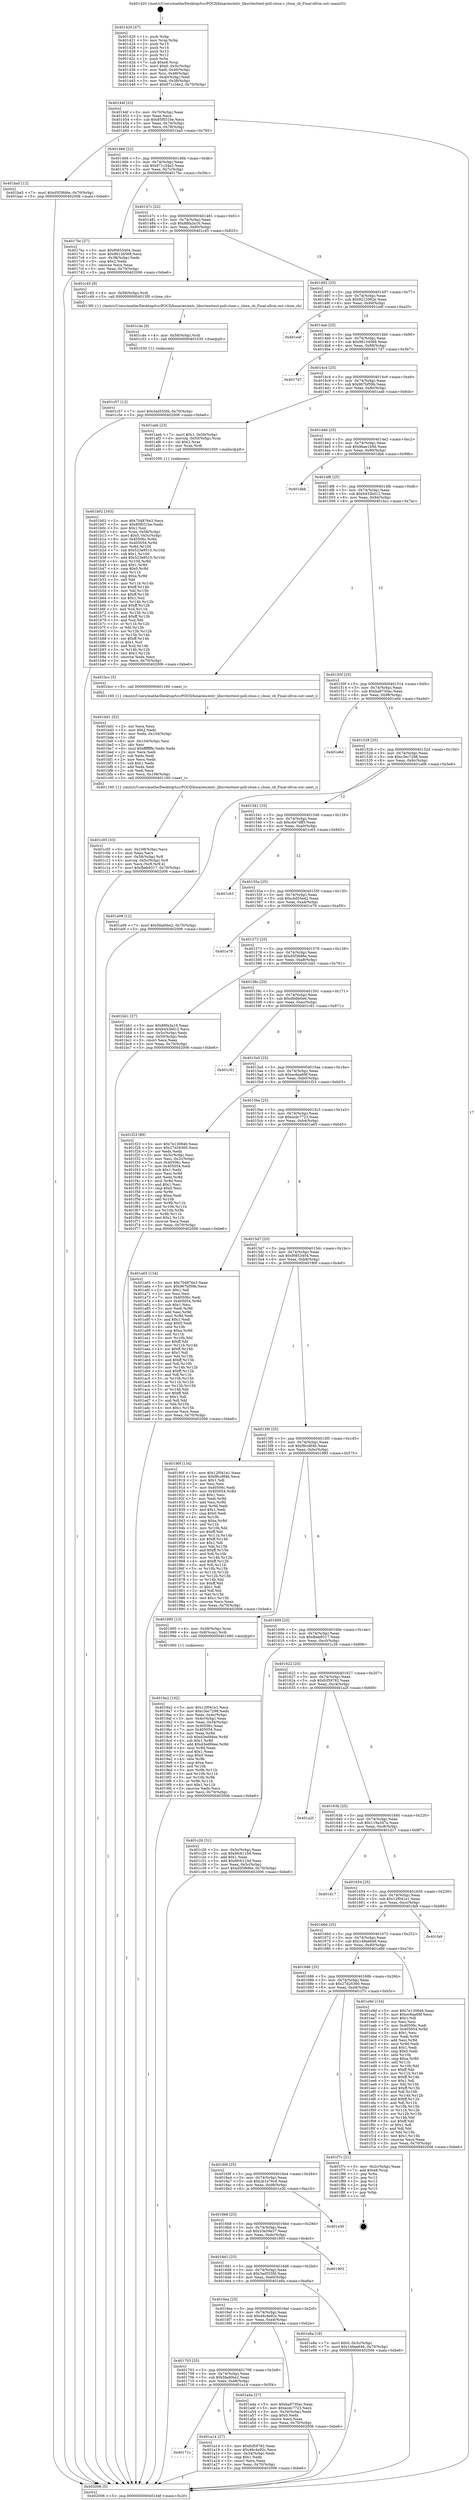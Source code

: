 digraph "0x401420" {
  label = "0x401420 (/mnt/c/Users/mathe/Desktop/tcc/POCII/binaries/extr_libuvtesttest-poll-close.c_close_cb_Final-ollvm.out::main(0))"
  labelloc = "t"
  node[shape=record]

  Entry [label="",width=0.3,height=0.3,shape=circle,fillcolor=black,style=filled]
  "0x40144f" [label="{
     0x40144f [23]\l
     | [instrs]\l
     &nbsp;&nbsp;0x40144f \<+3\>: mov -0x70(%rbp),%eax\l
     &nbsp;&nbsp;0x401452 \<+2\>: mov %eax,%ecx\l
     &nbsp;&nbsp;0x401454 \<+6\>: sub $0x85f031be,%ecx\l
     &nbsp;&nbsp;0x40145a \<+3\>: mov %eax,-0x74(%rbp)\l
     &nbsp;&nbsp;0x40145d \<+3\>: mov %ecx,-0x78(%rbp)\l
     &nbsp;&nbsp;0x401460 \<+6\>: je 0000000000401ba5 \<main+0x785\>\l
  }"]
  "0x401ba5" [label="{
     0x401ba5 [12]\l
     | [instrs]\l
     &nbsp;&nbsp;0x401ba5 \<+7\>: movl $0xd5f38d6e,-0x70(%rbp)\l
     &nbsp;&nbsp;0x401bac \<+5\>: jmp 0000000000402006 \<main+0xbe6\>\l
  }"]
  "0x401466" [label="{
     0x401466 [22]\l
     | [instrs]\l
     &nbsp;&nbsp;0x401466 \<+5\>: jmp 000000000040146b \<main+0x4b\>\l
     &nbsp;&nbsp;0x40146b \<+3\>: mov -0x74(%rbp),%eax\l
     &nbsp;&nbsp;0x40146e \<+5\>: sub $0x871c34e2,%eax\l
     &nbsp;&nbsp;0x401473 \<+3\>: mov %eax,-0x7c(%rbp)\l
     &nbsp;&nbsp;0x401476 \<+6\>: je 00000000004017bc \<main+0x39c\>\l
  }"]
  Exit [label="",width=0.3,height=0.3,shape=circle,fillcolor=black,style=filled,peripheries=2]
  "0x4017bc" [label="{
     0x4017bc [27]\l
     | [instrs]\l
     &nbsp;&nbsp;0x4017bc \<+5\>: mov $0xf0853404,%eax\l
     &nbsp;&nbsp;0x4017c1 \<+5\>: mov $0x96134568,%ecx\l
     &nbsp;&nbsp;0x4017c6 \<+3\>: mov -0x38(%rbp),%edx\l
     &nbsp;&nbsp;0x4017c9 \<+3\>: cmp $0x2,%edx\l
     &nbsp;&nbsp;0x4017cc \<+3\>: cmovne %ecx,%eax\l
     &nbsp;&nbsp;0x4017cf \<+3\>: mov %eax,-0x70(%rbp)\l
     &nbsp;&nbsp;0x4017d2 \<+5\>: jmp 0000000000402006 \<main+0xbe6\>\l
  }"]
  "0x40147c" [label="{
     0x40147c [22]\l
     | [instrs]\l
     &nbsp;&nbsp;0x40147c \<+5\>: jmp 0000000000401481 \<main+0x61\>\l
     &nbsp;&nbsp;0x401481 \<+3\>: mov -0x74(%rbp),%eax\l
     &nbsp;&nbsp;0x401484 \<+5\>: sub $0x88fa3a16,%eax\l
     &nbsp;&nbsp;0x401489 \<+3\>: mov %eax,-0x80(%rbp)\l
     &nbsp;&nbsp;0x40148c \<+6\>: je 0000000000401c45 \<main+0x825\>\l
  }"]
  "0x402006" [label="{
     0x402006 [5]\l
     | [instrs]\l
     &nbsp;&nbsp;0x402006 \<+5\>: jmp 000000000040144f \<main+0x2f\>\l
  }"]
  "0x401420" [label="{
     0x401420 [47]\l
     | [instrs]\l
     &nbsp;&nbsp;0x401420 \<+1\>: push %rbp\l
     &nbsp;&nbsp;0x401421 \<+3\>: mov %rsp,%rbp\l
     &nbsp;&nbsp;0x401424 \<+2\>: push %r15\l
     &nbsp;&nbsp;0x401426 \<+2\>: push %r14\l
     &nbsp;&nbsp;0x401428 \<+2\>: push %r13\l
     &nbsp;&nbsp;0x40142a \<+2\>: push %r12\l
     &nbsp;&nbsp;0x40142c \<+1\>: push %rbx\l
     &nbsp;&nbsp;0x40142d \<+7\>: sub $0xe8,%rsp\l
     &nbsp;&nbsp;0x401434 \<+7\>: movl $0x0,-0x3c(%rbp)\l
     &nbsp;&nbsp;0x40143b \<+3\>: mov %edi,-0x40(%rbp)\l
     &nbsp;&nbsp;0x40143e \<+4\>: mov %rsi,-0x48(%rbp)\l
     &nbsp;&nbsp;0x401442 \<+3\>: mov -0x40(%rbp),%edi\l
     &nbsp;&nbsp;0x401445 \<+3\>: mov %edi,-0x38(%rbp)\l
     &nbsp;&nbsp;0x401448 \<+7\>: movl $0x871c34e2,-0x70(%rbp)\l
  }"]
  "0x401c57" [label="{
     0x401c57 [12]\l
     | [instrs]\l
     &nbsp;&nbsp;0x401c57 \<+7\>: movl $0x3ad555fd,-0x70(%rbp)\l
     &nbsp;&nbsp;0x401c5e \<+5\>: jmp 0000000000402006 \<main+0xbe6\>\l
  }"]
  "0x401c45" [label="{
     0x401c45 [9]\l
     | [instrs]\l
     &nbsp;&nbsp;0x401c45 \<+4\>: mov -0x58(%rbp),%rdi\l
     &nbsp;&nbsp;0x401c49 \<+5\>: call 00000000004013f0 \<close_cb\>\l
     | [calls]\l
     &nbsp;&nbsp;0x4013f0 \{1\} (/mnt/c/Users/mathe/Desktop/tcc/POCII/binaries/extr_libuvtesttest-poll-close.c_close_cb_Final-ollvm.out::close_cb)\l
  }"]
  "0x401492" [label="{
     0x401492 [25]\l
     | [instrs]\l
     &nbsp;&nbsp;0x401492 \<+5\>: jmp 0000000000401497 \<main+0x77\>\l
     &nbsp;&nbsp;0x401497 \<+3\>: mov -0x74(%rbp),%eax\l
     &nbsp;&nbsp;0x40149a \<+5\>: sub $0x9212062e,%eax\l
     &nbsp;&nbsp;0x40149f \<+6\>: mov %eax,-0x84(%rbp)\l
     &nbsp;&nbsp;0x4014a5 \<+6\>: je 0000000000401e4f \<main+0xa2f\>\l
  }"]
  "0x401c4e" [label="{
     0x401c4e [9]\l
     | [instrs]\l
     &nbsp;&nbsp;0x401c4e \<+4\>: mov -0x58(%rbp),%rdi\l
     &nbsp;&nbsp;0x401c52 \<+5\>: call 0000000000401030 \<free@plt\>\l
     | [calls]\l
     &nbsp;&nbsp;0x401030 \{1\} (unknown)\l
  }"]
  "0x401e4f" [label="{
     0x401e4f\l
  }", style=dashed]
  "0x4014ab" [label="{
     0x4014ab [25]\l
     | [instrs]\l
     &nbsp;&nbsp;0x4014ab \<+5\>: jmp 00000000004014b0 \<main+0x90\>\l
     &nbsp;&nbsp;0x4014b0 \<+3\>: mov -0x74(%rbp),%eax\l
     &nbsp;&nbsp;0x4014b3 \<+5\>: sub $0x96134568,%eax\l
     &nbsp;&nbsp;0x4014b8 \<+6\>: mov %eax,-0x88(%rbp)\l
     &nbsp;&nbsp;0x4014be \<+6\>: je 00000000004017d7 \<main+0x3b7\>\l
  }"]
  "0x401c05" [label="{
     0x401c05 [33]\l
     | [instrs]\l
     &nbsp;&nbsp;0x401c05 \<+6\>: mov -0x108(%rbp),%ecx\l
     &nbsp;&nbsp;0x401c0b \<+3\>: imul %eax,%ecx\l
     &nbsp;&nbsp;0x401c0e \<+4\>: mov -0x58(%rbp),%r8\l
     &nbsp;&nbsp;0x401c12 \<+4\>: movslq -0x5c(%rbp),%r9\l
     &nbsp;&nbsp;0x401c16 \<+4\>: mov %ecx,(%r8,%r9,4)\l
     &nbsp;&nbsp;0x401c1a \<+7\>: movl $0xfbeb9317,-0x70(%rbp)\l
     &nbsp;&nbsp;0x401c21 \<+5\>: jmp 0000000000402006 \<main+0xbe6\>\l
  }"]
  "0x4017d7" [label="{
     0x4017d7\l
  }", style=dashed]
  "0x4014c4" [label="{
     0x4014c4 [25]\l
     | [instrs]\l
     &nbsp;&nbsp;0x4014c4 \<+5\>: jmp 00000000004014c9 \<main+0xa9\>\l
     &nbsp;&nbsp;0x4014c9 \<+3\>: mov -0x74(%rbp),%eax\l
     &nbsp;&nbsp;0x4014cc \<+5\>: sub $0x967bf59b,%eax\l
     &nbsp;&nbsp;0x4014d1 \<+6\>: mov %eax,-0x8c(%rbp)\l
     &nbsp;&nbsp;0x4014d7 \<+6\>: je 0000000000401aeb \<main+0x6cb\>\l
  }"]
  "0x401bd1" [label="{
     0x401bd1 [52]\l
     | [instrs]\l
     &nbsp;&nbsp;0x401bd1 \<+2\>: xor %ecx,%ecx\l
     &nbsp;&nbsp;0x401bd3 \<+5\>: mov $0x2,%edx\l
     &nbsp;&nbsp;0x401bd8 \<+6\>: mov %edx,-0x104(%rbp)\l
     &nbsp;&nbsp;0x401bde \<+1\>: cltd\l
     &nbsp;&nbsp;0x401bdf \<+6\>: mov -0x104(%rbp),%esi\l
     &nbsp;&nbsp;0x401be5 \<+2\>: idiv %esi\l
     &nbsp;&nbsp;0x401be7 \<+6\>: imul $0xfffffffe,%edx,%edx\l
     &nbsp;&nbsp;0x401bed \<+2\>: mov %ecx,%edi\l
     &nbsp;&nbsp;0x401bef \<+2\>: sub %edx,%edi\l
     &nbsp;&nbsp;0x401bf1 \<+2\>: mov %ecx,%edx\l
     &nbsp;&nbsp;0x401bf3 \<+3\>: sub $0x1,%edx\l
     &nbsp;&nbsp;0x401bf6 \<+2\>: add %edx,%edi\l
     &nbsp;&nbsp;0x401bf8 \<+2\>: sub %edi,%ecx\l
     &nbsp;&nbsp;0x401bfa \<+6\>: mov %ecx,-0x108(%rbp)\l
     &nbsp;&nbsp;0x401c00 \<+5\>: call 0000000000401160 \<next_i\>\l
     | [calls]\l
     &nbsp;&nbsp;0x401160 \{1\} (/mnt/c/Users/mathe/Desktop/tcc/POCII/binaries/extr_libuvtesttest-poll-close.c_close_cb_Final-ollvm.out::next_i)\l
  }"]
  "0x401aeb" [label="{
     0x401aeb [23]\l
     | [instrs]\l
     &nbsp;&nbsp;0x401aeb \<+7\>: movl $0x1,-0x50(%rbp)\l
     &nbsp;&nbsp;0x401af2 \<+4\>: movslq -0x50(%rbp),%rax\l
     &nbsp;&nbsp;0x401af6 \<+4\>: shl $0x2,%rax\l
     &nbsp;&nbsp;0x401afa \<+3\>: mov %rax,%rdi\l
     &nbsp;&nbsp;0x401afd \<+5\>: call 0000000000401050 \<malloc@plt\>\l
     | [calls]\l
     &nbsp;&nbsp;0x401050 \{1\} (unknown)\l
  }"]
  "0x4014dd" [label="{
     0x4014dd [25]\l
     | [instrs]\l
     &nbsp;&nbsp;0x4014dd \<+5\>: jmp 00000000004014e2 \<main+0xc2\>\l
     &nbsp;&nbsp;0x4014e2 \<+3\>: mov -0x74(%rbp),%eax\l
     &nbsp;&nbsp;0x4014e5 \<+5\>: sub $0x9bae1b9d,%eax\l
     &nbsp;&nbsp;0x4014ea \<+6\>: mov %eax,-0x90(%rbp)\l
     &nbsp;&nbsp;0x4014f0 \<+6\>: je 0000000000401dbb \<main+0x99b\>\l
  }"]
  "0x401b02" [label="{
     0x401b02 [163]\l
     | [instrs]\l
     &nbsp;&nbsp;0x401b02 \<+5\>: mov $0x704876e3,%ecx\l
     &nbsp;&nbsp;0x401b07 \<+5\>: mov $0x85f031be,%edx\l
     &nbsp;&nbsp;0x401b0c \<+3\>: mov $0x1,%sil\l
     &nbsp;&nbsp;0x401b0f \<+4\>: mov %rax,-0x58(%rbp)\l
     &nbsp;&nbsp;0x401b13 \<+7\>: movl $0x0,-0x5c(%rbp)\l
     &nbsp;&nbsp;0x401b1a \<+8\>: mov 0x40506c,%r8d\l
     &nbsp;&nbsp;0x401b22 \<+8\>: mov 0x405054,%r9d\l
     &nbsp;&nbsp;0x401b2a \<+3\>: mov %r8d,%r10d\l
     &nbsp;&nbsp;0x401b2d \<+7\>: sub $0x523e9510,%r10d\l
     &nbsp;&nbsp;0x401b34 \<+4\>: sub $0x1,%r10d\l
     &nbsp;&nbsp;0x401b38 \<+7\>: add $0x523e9510,%r10d\l
     &nbsp;&nbsp;0x401b3f \<+4\>: imul %r10d,%r8d\l
     &nbsp;&nbsp;0x401b43 \<+4\>: and $0x1,%r8d\l
     &nbsp;&nbsp;0x401b47 \<+4\>: cmp $0x0,%r8d\l
     &nbsp;&nbsp;0x401b4b \<+4\>: sete %r11b\l
     &nbsp;&nbsp;0x401b4f \<+4\>: cmp $0xa,%r9d\l
     &nbsp;&nbsp;0x401b53 \<+3\>: setl %bl\l
     &nbsp;&nbsp;0x401b56 \<+3\>: mov %r11b,%r14b\l
     &nbsp;&nbsp;0x401b59 \<+4\>: xor $0xff,%r14b\l
     &nbsp;&nbsp;0x401b5d \<+3\>: mov %bl,%r15b\l
     &nbsp;&nbsp;0x401b60 \<+4\>: xor $0xff,%r15b\l
     &nbsp;&nbsp;0x401b64 \<+4\>: xor $0x1,%sil\l
     &nbsp;&nbsp;0x401b68 \<+3\>: mov %r14b,%r12b\l
     &nbsp;&nbsp;0x401b6b \<+4\>: and $0xff,%r12b\l
     &nbsp;&nbsp;0x401b6f \<+3\>: and %sil,%r11b\l
     &nbsp;&nbsp;0x401b72 \<+3\>: mov %r15b,%r13b\l
     &nbsp;&nbsp;0x401b75 \<+4\>: and $0xff,%r13b\l
     &nbsp;&nbsp;0x401b79 \<+3\>: and %sil,%bl\l
     &nbsp;&nbsp;0x401b7c \<+3\>: or %r11b,%r12b\l
     &nbsp;&nbsp;0x401b7f \<+3\>: or %bl,%r13b\l
     &nbsp;&nbsp;0x401b82 \<+3\>: xor %r13b,%r12b\l
     &nbsp;&nbsp;0x401b85 \<+3\>: or %r15b,%r14b\l
     &nbsp;&nbsp;0x401b88 \<+4\>: xor $0xff,%r14b\l
     &nbsp;&nbsp;0x401b8c \<+4\>: or $0x1,%sil\l
     &nbsp;&nbsp;0x401b90 \<+3\>: and %sil,%r14b\l
     &nbsp;&nbsp;0x401b93 \<+3\>: or %r14b,%r12b\l
     &nbsp;&nbsp;0x401b96 \<+4\>: test $0x1,%r12b\l
     &nbsp;&nbsp;0x401b9a \<+3\>: cmovne %edx,%ecx\l
     &nbsp;&nbsp;0x401b9d \<+3\>: mov %ecx,-0x70(%rbp)\l
     &nbsp;&nbsp;0x401ba0 \<+5\>: jmp 0000000000402006 \<main+0xbe6\>\l
  }"]
  "0x401dbb" [label="{
     0x401dbb\l
  }", style=dashed]
  "0x4014f6" [label="{
     0x4014f6 [25]\l
     | [instrs]\l
     &nbsp;&nbsp;0x4014f6 \<+5\>: jmp 00000000004014fb \<main+0xdb\>\l
     &nbsp;&nbsp;0x4014fb \<+3\>: mov -0x74(%rbp),%eax\l
     &nbsp;&nbsp;0x4014fe \<+5\>: sub $0xb433bd12,%eax\l
     &nbsp;&nbsp;0x401503 \<+6\>: mov %eax,-0x94(%rbp)\l
     &nbsp;&nbsp;0x401509 \<+6\>: je 0000000000401bcc \<main+0x7ac\>\l
  }"]
  "0x40171c" [label="{
     0x40171c\l
  }", style=dashed]
  "0x401bcc" [label="{
     0x401bcc [5]\l
     | [instrs]\l
     &nbsp;&nbsp;0x401bcc \<+5\>: call 0000000000401160 \<next_i\>\l
     | [calls]\l
     &nbsp;&nbsp;0x401160 \{1\} (/mnt/c/Users/mathe/Desktop/tcc/POCII/binaries/extr_libuvtesttest-poll-close.c_close_cb_Final-ollvm.out::next_i)\l
  }"]
  "0x40150f" [label="{
     0x40150f [25]\l
     | [instrs]\l
     &nbsp;&nbsp;0x40150f \<+5\>: jmp 0000000000401514 \<main+0xf4\>\l
     &nbsp;&nbsp;0x401514 \<+3\>: mov -0x74(%rbp),%eax\l
     &nbsp;&nbsp;0x401517 \<+5\>: sub $0xba9730ac,%eax\l
     &nbsp;&nbsp;0x40151c \<+6\>: mov %eax,-0x98(%rbp)\l
     &nbsp;&nbsp;0x401522 \<+6\>: je 0000000000401e6d \<main+0xa4d\>\l
  }"]
  "0x401a14" [label="{
     0x401a14 [27]\l
     | [instrs]\l
     &nbsp;&nbsp;0x401a14 \<+5\>: mov $0xfcf59782,%eax\l
     &nbsp;&nbsp;0x401a19 \<+5\>: mov $0x46c4e92c,%ecx\l
     &nbsp;&nbsp;0x401a1e \<+3\>: mov -0x34(%rbp),%edx\l
     &nbsp;&nbsp;0x401a21 \<+3\>: cmp $0x1,%edx\l
     &nbsp;&nbsp;0x401a24 \<+3\>: cmovl %ecx,%eax\l
     &nbsp;&nbsp;0x401a27 \<+3\>: mov %eax,-0x70(%rbp)\l
     &nbsp;&nbsp;0x401a2a \<+5\>: jmp 0000000000402006 \<main+0xbe6\>\l
  }"]
  "0x401e6d" [label="{
     0x401e6d\l
  }", style=dashed]
  "0x401528" [label="{
     0x401528 [25]\l
     | [instrs]\l
     &nbsp;&nbsp;0x401528 \<+5\>: jmp 000000000040152d \<main+0x10d\>\l
     &nbsp;&nbsp;0x40152d \<+3\>: mov -0x74(%rbp),%eax\l
     &nbsp;&nbsp;0x401530 \<+5\>: sub $0xc3ec7298,%eax\l
     &nbsp;&nbsp;0x401535 \<+6\>: mov %eax,-0x9c(%rbp)\l
     &nbsp;&nbsp;0x40153b \<+6\>: je 0000000000401a08 \<main+0x5e8\>\l
  }"]
  "0x401703" [label="{
     0x401703 [25]\l
     | [instrs]\l
     &nbsp;&nbsp;0x401703 \<+5\>: jmp 0000000000401708 \<main+0x2e8\>\l
     &nbsp;&nbsp;0x401708 \<+3\>: mov -0x74(%rbp),%eax\l
     &nbsp;&nbsp;0x40170b \<+5\>: sub $0x5fad0be2,%eax\l
     &nbsp;&nbsp;0x401710 \<+6\>: mov %eax,-0xe8(%rbp)\l
     &nbsp;&nbsp;0x401716 \<+6\>: je 0000000000401a14 \<main+0x5f4\>\l
  }"]
  "0x401a08" [label="{
     0x401a08 [12]\l
     | [instrs]\l
     &nbsp;&nbsp;0x401a08 \<+7\>: movl $0x5fad0be2,-0x70(%rbp)\l
     &nbsp;&nbsp;0x401a0f \<+5\>: jmp 0000000000402006 \<main+0xbe6\>\l
  }"]
  "0x401541" [label="{
     0x401541 [25]\l
     | [instrs]\l
     &nbsp;&nbsp;0x401541 \<+5\>: jmp 0000000000401546 \<main+0x126\>\l
     &nbsp;&nbsp;0x401546 \<+3\>: mov -0x74(%rbp),%eax\l
     &nbsp;&nbsp;0x401549 \<+5\>: sub $0xc6e7dff3,%eax\l
     &nbsp;&nbsp;0x40154e \<+6\>: mov %eax,-0xa0(%rbp)\l
     &nbsp;&nbsp;0x401554 \<+6\>: je 0000000000401c63 \<main+0x843\>\l
  }"]
  "0x401a4a" [label="{
     0x401a4a [27]\l
     | [instrs]\l
     &nbsp;&nbsp;0x401a4a \<+5\>: mov $0xba9730ac,%eax\l
     &nbsp;&nbsp;0x401a4f \<+5\>: mov $0xecdc7723,%ecx\l
     &nbsp;&nbsp;0x401a54 \<+3\>: mov -0x34(%rbp),%edx\l
     &nbsp;&nbsp;0x401a57 \<+3\>: cmp $0x0,%edx\l
     &nbsp;&nbsp;0x401a5a \<+3\>: cmove %ecx,%eax\l
     &nbsp;&nbsp;0x401a5d \<+3\>: mov %eax,-0x70(%rbp)\l
     &nbsp;&nbsp;0x401a60 \<+5\>: jmp 0000000000402006 \<main+0xbe6\>\l
  }"]
  "0x401c63" [label="{
     0x401c63\l
  }", style=dashed]
  "0x40155a" [label="{
     0x40155a [25]\l
     | [instrs]\l
     &nbsp;&nbsp;0x40155a \<+5\>: jmp 000000000040155f \<main+0x13f\>\l
     &nbsp;&nbsp;0x40155f \<+3\>: mov -0x74(%rbp),%eax\l
     &nbsp;&nbsp;0x401562 \<+5\>: sub $0xcbd55e42,%eax\l
     &nbsp;&nbsp;0x401567 \<+6\>: mov %eax,-0xa4(%rbp)\l
     &nbsp;&nbsp;0x40156d \<+6\>: je 0000000000401e79 \<main+0xa59\>\l
  }"]
  "0x4016ea" [label="{
     0x4016ea [25]\l
     | [instrs]\l
     &nbsp;&nbsp;0x4016ea \<+5\>: jmp 00000000004016ef \<main+0x2cf\>\l
     &nbsp;&nbsp;0x4016ef \<+3\>: mov -0x74(%rbp),%eax\l
     &nbsp;&nbsp;0x4016f2 \<+5\>: sub $0x46c4e92c,%eax\l
     &nbsp;&nbsp;0x4016f7 \<+6\>: mov %eax,-0xe4(%rbp)\l
     &nbsp;&nbsp;0x4016fd \<+6\>: je 0000000000401a4a \<main+0x62a\>\l
  }"]
  "0x401e79" [label="{
     0x401e79\l
  }", style=dashed]
  "0x401573" [label="{
     0x401573 [25]\l
     | [instrs]\l
     &nbsp;&nbsp;0x401573 \<+5\>: jmp 0000000000401578 \<main+0x158\>\l
     &nbsp;&nbsp;0x401578 \<+3\>: mov -0x74(%rbp),%eax\l
     &nbsp;&nbsp;0x40157b \<+5\>: sub $0xd5f38d6e,%eax\l
     &nbsp;&nbsp;0x401580 \<+6\>: mov %eax,-0xa8(%rbp)\l
     &nbsp;&nbsp;0x401586 \<+6\>: je 0000000000401bb1 \<main+0x791\>\l
  }"]
  "0x401e8a" [label="{
     0x401e8a [19]\l
     | [instrs]\l
     &nbsp;&nbsp;0x401e8a \<+7\>: movl $0x0,-0x3c(%rbp)\l
     &nbsp;&nbsp;0x401e91 \<+7\>: movl $0x149ae646,-0x70(%rbp)\l
     &nbsp;&nbsp;0x401e98 \<+5\>: jmp 0000000000402006 \<main+0xbe6\>\l
  }"]
  "0x401bb1" [label="{
     0x401bb1 [27]\l
     | [instrs]\l
     &nbsp;&nbsp;0x401bb1 \<+5\>: mov $0x88fa3a16,%eax\l
     &nbsp;&nbsp;0x401bb6 \<+5\>: mov $0xb433bd12,%ecx\l
     &nbsp;&nbsp;0x401bbb \<+3\>: mov -0x5c(%rbp),%edx\l
     &nbsp;&nbsp;0x401bbe \<+3\>: cmp -0x50(%rbp),%edx\l
     &nbsp;&nbsp;0x401bc1 \<+3\>: cmovl %ecx,%eax\l
     &nbsp;&nbsp;0x401bc4 \<+3\>: mov %eax,-0x70(%rbp)\l
     &nbsp;&nbsp;0x401bc7 \<+5\>: jmp 0000000000402006 \<main+0xbe6\>\l
  }"]
  "0x40158c" [label="{
     0x40158c [25]\l
     | [instrs]\l
     &nbsp;&nbsp;0x40158c \<+5\>: jmp 0000000000401591 \<main+0x171\>\l
     &nbsp;&nbsp;0x401591 \<+3\>: mov -0x74(%rbp),%eax\l
     &nbsp;&nbsp;0x401594 \<+5\>: sub $0xd9dfe0e6,%eax\l
     &nbsp;&nbsp;0x401599 \<+6\>: mov %eax,-0xac(%rbp)\l
     &nbsp;&nbsp;0x40159f \<+6\>: je 0000000000401c91 \<main+0x871\>\l
  }"]
  "0x4016d1" [label="{
     0x4016d1 [25]\l
     | [instrs]\l
     &nbsp;&nbsp;0x4016d1 \<+5\>: jmp 00000000004016d6 \<main+0x2b6\>\l
     &nbsp;&nbsp;0x4016d6 \<+3\>: mov -0x74(%rbp),%eax\l
     &nbsp;&nbsp;0x4016d9 \<+5\>: sub $0x3ad555fd,%eax\l
     &nbsp;&nbsp;0x4016de \<+6\>: mov %eax,-0xe0(%rbp)\l
     &nbsp;&nbsp;0x4016e4 \<+6\>: je 0000000000401e8a \<main+0xa6a\>\l
  }"]
  "0x401c91" [label="{
     0x401c91\l
  }", style=dashed]
  "0x4015a5" [label="{
     0x4015a5 [25]\l
     | [instrs]\l
     &nbsp;&nbsp;0x4015a5 \<+5\>: jmp 00000000004015aa \<main+0x18a\>\l
     &nbsp;&nbsp;0x4015aa \<+3\>: mov -0x74(%rbp),%eax\l
     &nbsp;&nbsp;0x4015ad \<+5\>: sub $0xec6aa69f,%eax\l
     &nbsp;&nbsp;0x4015b2 \<+6\>: mov %eax,-0xb0(%rbp)\l
     &nbsp;&nbsp;0x4015b8 \<+6\>: je 0000000000401f23 \<main+0xb03\>\l
  }"]
  "0x401903" [label="{
     0x401903\l
  }", style=dashed]
  "0x401f23" [label="{
     0x401f23 [89]\l
     | [instrs]\l
     &nbsp;&nbsp;0x401f23 \<+5\>: mov $0x7e130846,%eax\l
     &nbsp;&nbsp;0x401f28 \<+5\>: mov $0x27d26360,%ecx\l
     &nbsp;&nbsp;0x401f2d \<+2\>: xor %edx,%edx\l
     &nbsp;&nbsp;0x401f2f \<+3\>: mov -0x3c(%rbp),%esi\l
     &nbsp;&nbsp;0x401f32 \<+3\>: mov %esi,-0x2c(%rbp)\l
     &nbsp;&nbsp;0x401f35 \<+7\>: mov 0x40506c,%esi\l
     &nbsp;&nbsp;0x401f3c \<+7\>: mov 0x405054,%edi\l
     &nbsp;&nbsp;0x401f43 \<+3\>: sub $0x1,%edx\l
     &nbsp;&nbsp;0x401f46 \<+3\>: mov %esi,%r8d\l
     &nbsp;&nbsp;0x401f49 \<+3\>: add %edx,%r8d\l
     &nbsp;&nbsp;0x401f4c \<+4\>: imul %r8d,%esi\l
     &nbsp;&nbsp;0x401f50 \<+3\>: and $0x1,%esi\l
     &nbsp;&nbsp;0x401f53 \<+3\>: cmp $0x0,%esi\l
     &nbsp;&nbsp;0x401f56 \<+4\>: sete %r9b\l
     &nbsp;&nbsp;0x401f5a \<+3\>: cmp $0xa,%edi\l
     &nbsp;&nbsp;0x401f5d \<+4\>: setl %r10b\l
     &nbsp;&nbsp;0x401f61 \<+3\>: mov %r9b,%r11b\l
     &nbsp;&nbsp;0x401f64 \<+3\>: and %r10b,%r11b\l
     &nbsp;&nbsp;0x401f67 \<+3\>: xor %r10b,%r9b\l
     &nbsp;&nbsp;0x401f6a \<+3\>: or %r9b,%r11b\l
     &nbsp;&nbsp;0x401f6d \<+4\>: test $0x1,%r11b\l
     &nbsp;&nbsp;0x401f71 \<+3\>: cmovne %ecx,%eax\l
     &nbsp;&nbsp;0x401f74 \<+3\>: mov %eax,-0x70(%rbp)\l
     &nbsp;&nbsp;0x401f77 \<+5\>: jmp 0000000000402006 \<main+0xbe6\>\l
  }"]
  "0x4015be" [label="{
     0x4015be [25]\l
     | [instrs]\l
     &nbsp;&nbsp;0x4015be \<+5\>: jmp 00000000004015c3 \<main+0x1a3\>\l
     &nbsp;&nbsp;0x4015c3 \<+3\>: mov -0x74(%rbp),%eax\l
     &nbsp;&nbsp;0x4015c6 \<+5\>: sub $0xecdc7723,%eax\l
     &nbsp;&nbsp;0x4015cb \<+6\>: mov %eax,-0xb4(%rbp)\l
     &nbsp;&nbsp;0x4015d1 \<+6\>: je 0000000000401a65 \<main+0x645\>\l
  }"]
  "0x4016b8" [label="{
     0x4016b8 [25]\l
     | [instrs]\l
     &nbsp;&nbsp;0x4016b8 \<+5\>: jmp 00000000004016bd \<main+0x29d\>\l
     &nbsp;&nbsp;0x4016bd \<+3\>: mov -0x74(%rbp),%eax\l
     &nbsp;&nbsp;0x4016c0 \<+5\>: sub $0x33a59e37,%eax\l
     &nbsp;&nbsp;0x4016c5 \<+6\>: mov %eax,-0xdc(%rbp)\l
     &nbsp;&nbsp;0x4016cb \<+6\>: je 0000000000401903 \<main+0x4e3\>\l
  }"]
  "0x401a65" [label="{
     0x401a65 [134]\l
     | [instrs]\l
     &nbsp;&nbsp;0x401a65 \<+5\>: mov $0x704876e3,%eax\l
     &nbsp;&nbsp;0x401a6a \<+5\>: mov $0x967bf59b,%ecx\l
     &nbsp;&nbsp;0x401a6f \<+2\>: mov $0x1,%dl\l
     &nbsp;&nbsp;0x401a71 \<+2\>: xor %esi,%esi\l
     &nbsp;&nbsp;0x401a73 \<+7\>: mov 0x40506c,%edi\l
     &nbsp;&nbsp;0x401a7a \<+8\>: mov 0x405054,%r8d\l
     &nbsp;&nbsp;0x401a82 \<+3\>: sub $0x1,%esi\l
     &nbsp;&nbsp;0x401a85 \<+3\>: mov %edi,%r9d\l
     &nbsp;&nbsp;0x401a88 \<+3\>: add %esi,%r9d\l
     &nbsp;&nbsp;0x401a8b \<+4\>: imul %r9d,%edi\l
     &nbsp;&nbsp;0x401a8f \<+3\>: and $0x1,%edi\l
     &nbsp;&nbsp;0x401a92 \<+3\>: cmp $0x0,%edi\l
     &nbsp;&nbsp;0x401a95 \<+4\>: sete %r10b\l
     &nbsp;&nbsp;0x401a99 \<+4\>: cmp $0xa,%r8d\l
     &nbsp;&nbsp;0x401a9d \<+4\>: setl %r11b\l
     &nbsp;&nbsp;0x401aa1 \<+3\>: mov %r10b,%bl\l
     &nbsp;&nbsp;0x401aa4 \<+3\>: xor $0xff,%bl\l
     &nbsp;&nbsp;0x401aa7 \<+3\>: mov %r11b,%r14b\l
     &nbsp;&nbsp;0x401aaa \<+4\>: xor $0xff,%r14b\l
     &nbsp;&nbsp;0x401aae \<+3\>: xor $0x1,%dl\l
     &nbsp;&nbsp;0x401ab1 \<+3\>: mov %bl,%r15b\l
     &nbsp;&nbsp;0x401ab4 \<+4\>: and $0xff,%r15b\l
     &nbsp;&nbsp;0x401ab8 \<+3\>: and %dl,%r10b\l
     &nbsp;&nbsp;0x401abb \<+3\>: mov %r14b,%r12b\l
     &nbsp;&nbsp;0x401abe \<+4\>: and $0xff,%r12b\l
     &nbsp;&nbsp;0x401ac2 \<+3\>: and %dl,%r11b\l
     &nbsp;&nbsp;0x401ac5 \<+3\>: or %r10b,%r15b\l
     &nbsp;&nbsp;0x401ac8 \<+3\>: or %r11b,%r12b\l
     &nbsp;&nbsp;0x401acb \<+3\>: xor %r12b,%r15b\l
     &nbsp;&nbsp;0x401ace \<+3\>: or %r14b,%bl\l
     &nbsp;&nbsp;0x401ad1 \<+3\>: xor $0xff,%bl\l
     &nbsp;&nbsp;0x401ad4 \<+3\>: or $0x1,%dl\l
     &nbsp;&nbsp;0x401ad7 \<+2\>: and %dl,%bl\l
     &nbsp;&nbsp;0x401ad9 \<+3\>: or %bl,%r15b\l
     &nbsp;&nbsp;0x401adc \<+4\>: test $0x1,%r15b\l
     &nbsp;&nbsp;0x401ae0 \<+3\>: cmovne %ecx,%eax\l
     &nbsp;&nbsp;0x401ae3 \<+3\>: mov %eax,-0x70(%rbp)\l
     &nbsp;&nbsp;0x401ae6 \<+5\>: jmp 0000000000402006 \<main+0xbe6\>\l
  }"]
  "0x4015d7" [label="{
     0x4015d7 [25]\l
     | [instrs]\l
     &nbsp;&nbsp;0x4015d7 \<+5\>: jmp 00000000004015dc \<main+0x1bc\>\l
     &nbsp;&nbsp;0x4015dc \<+3\>: mov -0x74(%rbp),%eax\l
     &nbsp;&nbsp;0x4015df \<+5\>: sub $0xf0853404,%eax\l
     &nbsp;&nbsp;0x4015e4 \<+6\>: mov %eax,-0xb8(%rbp)\l
     &nbsp;&nbsp;0x4015ea \<+6\>: je 000000000040190f \<main+0x4ef\>\l
  }"]
  "0x401e30" [label="{
     0x401e30\l
  }", style=dashed]
  "0x40190f" [label="{
     0x40190f [134]\l
     | [instrs]\l
     &nbsp;&nbsp;0x40190f \<+5\>: mov $0x12f041e1,%eax\l
     &nbsp;&nbsp;0x401914 \<+5\>: mov $0xf8cc8f4b,%ecx\l
     &nbsp;&nbsp;0x401919 \<+2\>: mov $0x1,%dl\l
     &nbsp;&nbsp;0x40191b \<+2\>: xor %esi,%esi\l
     &nbsp;&nbsp;0x40191d \<+7\>: mov 0x40506c,%edi\l
     &nbsp;&nbsp;0x401924 \<+8\>: mov 0x405054,%r8d\l
     &nbsp;&nbsp;0x40192c \<+3\>: sub $0x1,%esi\l
     &nbsp;&nbsp;0x40192f \<+3\>: mov %edi,%r9d\l
     &nbsp;&nbsp;0x401932 \<+3\>: add %esi,%r9d\l
     &nbsp;&nbsp;0x401935 \<+4\>: imul %r9d,%edi\l
     &nbsp;&nbsp;0x401939 \<+3\>: and $0x1,%edi\l
     &nbsp;&nbsp;0x40193c \<+3\>: cmp $0x0,%edi\l
     &nbsp;&nbsp;0x40193f \<+4\>: sete %r10b\l
     &nbsp;&nbsp;0x401943 \<+4\>: cmp $0xa,%r8d\l
     &nbsp;&nbsp;0x401947 \<+4\>: setl %r11b\l
     &nbsp;&nbsp;0x40194b \<+3\>: mov %r10b,%bl\l
     &nbsp;&nbsp;0x40194e \<+3\>: xor $0xff,%bl\l
     &nbsp;&nbsp;0x401951 \<+3\>: mov %r11b,%r14b\l
     &nbsp;&nbsp;0x401954 \<+4\>: xor $0xff,%r14b\l
     &nbsp;&nbsp;0x401958 \<+3\>: xor $0x1,%dl\l
     &nbsp;&nbsp;0x40195b \<+3\>: mov %bl,%r15b\l
     &nbsp;&nbsp;0x40195e \<+4\>: and $0xff,%r15b\l
     &nbsp;&nbsp;0x401962 \<+3\>: and %dl,%r10b\l
     &nbsp;&nbsp;0x401965 \<+3\>: mov %r14b,%r12b\l
     &nbsp;&nbsp;0x401968 \<+4\>: and $0xff,%r12b\l
     &nbsp;&nbsp;0x40196c \<+3\>: and %dl,%r11b\l
     &nbsp;&nbsp;0x40196f \<+3\>: or %r10b,%r15b\l
     &nbsp;&nbsp;0x401972 \<+3\>: or %r11b,%r12b\l
     &nbsp;&nbsp;0x401975 \<+3\>: xor %r12b,%r15b\l
     &nbsp;&nbsp;0x401978 \<+3\>: or %r14b,%bl\l
     &nbsp;&nbsp;0x40197b \<+3\>: xor $0xff,%bl\l
     &nbsp;&nbsp;0x40197e \<+3\>: or $0x1,%dl\l
     &nbsp;&nbsp;0x401981 \<+2\>: and %dl,%bl\l
     &nbsp;&nbsp;0x401983 \<+3\>: or %bl,%r15b\l
     &nbsp;&nbsp;0x401986 \<+4\>: test $0x1,%r15b\l
     &nbsp;&nbsp;0x40198a \<+3\>: cmovne %ecx,%eax\l
     &nbsp;&nbsp;0x40198d \<+3\>: mov %eax,-0x70(%rbp)\l
     &nbsp;&nbsp;0x401990 \<+5\>: jmp 0000000000402006 \<main+0xbe6\>\l
  }"]
  "0x4015f0" [label="{
     0x4015f0 [25]\l
     | [instrs]\l
     &nbsp;&nbsp;0x4015f0 \<+5\>: jmp 00000000004015f5 \<main+0x1d5\>\l
     &nbsp;&nbsp;0x4015f5 \<+3\>: mov -0x74(%rbp),%eax\l
     &nbsp;&nbsp;0x4015f8 \<+5\>: sub $0xf8cc8f4b,%eax\l
     &nbsp;&nbsp;0x4015fd \<+6\>: mov %eax,-0xbc(%rbp)\l
     &nbsp;&nbsp;0x401603 \<+6\>: je 0000000000401995 \<main+0x575\>\l
  }"]
  "0x40169f" [label="{
     0x40169f [25]\l
     | [instrs]\l
     &nbsp;&nbsp;0x40169f \<+5\>: jmp 00000000004016a4 \<main+0x284\>\l
     &nbsp;&nbsp;0x4016a4 \<+3\>: mov -0x74(%rbp),%eax\l
     &nbsp;&nbsp;0x4016a7 \<+5\>: sub $0x2b1e76c8,%eax\l
     &nbsp;&nbsp;0x4016ac \<+6\>: mov %eax,-0xd8(%rbp)\l
     &nbsp;&nbsp;0x4016b2 \<+6\>: je 0000000000401e30 \<main+0xa10\>\l
  }"]
  "0x401995" [label="{
     0x401995 [13]\l
     | [instrs]\l
     &nbsp;&nbsp;0x401995 \<+4\>: mov -0x48(%rbp),%rax\l
     &nbsp;&nbsp;0x401999 \<+4\>: mov 0x8(%rax),%rdi\l
     &nbsp;&nbsp;0x40199d \<+5\>: call 0000000000401060 \<atoi@plt\>\l
     | [calls]\l
     &nbsp;&nbsp;0x401060 \{1\} (unknown)\l
  }"]
  "0x401609" [label="{
     0x401609 [25]\l
     | [instrs]\l
     &nbsp;&nbsp;0x401609 \<+5\>: jmp 000000000040160e \<main+0x1ee\>\l
     &nbsp;&nbsp;0x40160e \<+3\>: mov -0x74(%rbp),%eax\l
     &nbsp;&nbsp;0x401611 \<+5\>: sub $0xfbeb9317,%eax\l
     &nbsp;&nbsp;0x401616 \<+6\>: mov %eax,-0xc0(%rbp)\l
     &nbsp;&nbsp;0x40161c \<+6\>: je 0000000000401c26 \<main+0x806\>\l
  }"]
  "0x4019a2" [label="{
     0x4019a2 [102]\l
     | [instrs]\l
     &nbsp;&nbsp;0x4019a2 \<+5\>: mov $0x12f041e1,%ecx\l
     &nbsp;&nbsp;0x4019a7 \<+5\>: mov $0xc3ec7298,%edx\l
     &nbsp;&nbsp;0x4019ac \<+3\>: mov %eax,-0x4c(%rbp)\l
     &nbsp;&nbsp;0x4019af \<+3\>: mov -0x4c(%rbp),%eax\l
     &nbsp;&nbsp;0x4019b2 \<+3\>: mov %eax,-0x34(%rbp)\l
     &nbsp;&nbsp;0x4019b5 \<+7\>: mov 0x40506c,%eax\l
     &nbsp;&nbsp;0x4019bc \<+7\>: mov 0x405054,%esi\l
     &nbsp;&nbsp;0x4019c3 \<+3\>: mov %eax,%r8d\l
     &nbsp;&nbsp;0x4019c6 \<+7\>: sub $0xd3ed94ee,%r8d\l
     &nbsp;&nbsp;0x4019cd \<+4\>: sub $0x1,%r8d\l
     &nbsp;&nbsp;0x4019d1 \<+7\>: add $0xd3ed94ee,%r8d\l
     &nbsp;&nbsp;0x4019d8 \<+4\>: imul %r8d,%eax\l
     &nbsp;&nbsp;0x4019dc \<+3\>: and $0x1,%eax\l
     &nbsp;&nbsp;0x4019df \<+3\>: cmp $0x0,%eax\l
     &nbsp;&nbsp;0x4019e2 \<+4\>: sete %r9b\l
     &nbsp;&nbsp;0x4019e6 \<+3\>: cmp $0xa,%esi\l
     &nbsp;&nbsp;0x4019e9 \<+4\>: setl %r10b\l
     &nbsp;&nbsp;0x4019ed \<+3\>: mov %r9b,%r11b\l
     &nbsp;&nbsp;0x4019f0 \<+3\>: and %r10b,%r11b\l
     &nbsp;&nbsp;0x4019f3 \<+3\>: xor %r10b,%r9b\l
     &nbsp;&nbsp;0x4019f6 \<+3\>: or %r9b,%r11b\l
     &nbsp;&nbsp;0x4019f9 \<+4\>: test $0x1,%r11b\l
     &nbsp;&nbsp;0x4019fd \<+3\>: cmovne %edx,%ecx\l
     &nbsp;&nbsp;0x401a00 \<+3\>: mov %ecx,-0x70(%rbp)\l
     &nbsp;&nbsp;0x401a03 \<+5\>: jmp 0000000000402006 \<main+0xbe6\>\l
  }"]
  "0x401f7c" [label="{
     0x401f7c [21]\l
     | [instrs]\l
     &nbsp;&nbsp;0x401f7c \<+3\>: mov -0x2c(%rbp),%eax\l
     &nbsp;&nbsp;0x401f7f \<+7\>: add $0xe8,%rsp\l
     &nbsp;&nbsp;0x401f86 \<+1\>: pop %rbx\l
     &nbsp;&nbsp;0x401f87 \<+2\>: pop %r12\l
     &nbsp;&nbsp;0x401f89 \<+2\>: pop %r13\l
     &nbsp;&nbsp;0x401f8b \<+2\>: pop %r14\l
     &nbsp;&nbsp;0x401f8d \<+2\>: pop %r15\l
     &nbsp;&nbsp;0x401f8f \<+1\>: pop %rbp\l
     &nbsp;&nbsp;0x401f90 \<+1\>: ret\l
  }"]
  "0x401c26" [label="{
     0x401c26 [31]\l
     | [instrs]\l
     &nbsp;&nbsp;0x401c26 \<+3\>: mov -0x5c(%rbp),%eax\l
     &nbsp;&nbsp;0x401c29 \<+5\>: sub $0x6fc6110d,%eax\l
     &nbsp;&nbsp;0x401c2e \<+3\>: add $0x1,%eax\l
     &nbsp;&nbsp;0x401c31 \<+5\>: add $0x6fc6110d,%eax\l
     &nbsp;&nbsp;0x401c36 \<+3\>: mov %eax,-0x5c(%rbp)\l
     &nbsp;&nbsp;0x401c39 \<+7\>: movl $0xd5f38d6e,-0x70(%rbp)\l
     &nbsp;&nbsp;0x401c40 \<+5\>: jmp 0000000000402006 \<main+0xbe6\>\l
  }"]
  "0x401622" [label="{
     0x401622 [25]\l
     | [instrs]\l
     &nbsp;&nbsp;0x401622 \<+5\>: jmp 0000000000401627 \<main+0x207\>\l
     &nbsp;&nbsp;0x401627 \<+3\>: mov -0x74(%rbp),%eax\l
     &nbsp;&nbsp;0x40162a \<+5\>: sub $0xfcf59782,%eax\l
     &nbsp;&nbsp;0x40162f \<+6\>: mov %eax,-0xc4(%rbp)\l
     &nbsp;&nbsp;0x401635 \<+6\>: je 0000000000401a2f \<main+0x60f\>\l
  }"]
  "0x401686" [label="{
     0x401686 [25]\l
     | [instrs]\l
     &nbsp;&nbsp;0x401686 \<+5\>: jmp 000000000040168b \<main+0x26b\>\l
     &nbsp;&nbsp;0x40168b \<+3\>: mov -0x74(%rbp),%eax\l
     &nbsp;&nbsp;0x40168e \<+5\>: sub $0x27d26360,%eax\l
     &nbsp;&nbsp;0x401693 \<+6\>: mov %eax,-0xd4(%rbp)\l
     &nbsp;&nbsp;0x401699 \<+6\>: je 0000000000401f7c \<main+0xb5c\>\l
  }"]
  "0x401a2f" [label="{
     0x401a2f\l
  }", style=dashed]
  "0x40163b" [label="{
     0x40163b [25]\l
     | [instrs]\l
     &nbsp;&nbsp;0x40163b \<+5\>: jmp 0000000000401640 \<main+0x220\>\l
     &nbsp;&nbsp;0x401640 \<+3\>: mov -0x74(%rbp),%eax\l
     &nbsp;&nbsp;0x401643 \<+5\>: sub $0x119a347a,%eax\l
     &nbsp;&nbsp;0x401648 \<+6\>: mov %eax,-0xc8(%rbp)\l
     &nbsp;&nbsp;0x40164e \<+6\>: je 0000000000401d17 \<main+0x8f7\>\l
  }"]
  "0x401e9d" [label="{
     0x401e9d [134]\l
     | [instrs]\l
     &nbsp;&nbsp;0x401e9d \<+5\>: mov $0x7e130846,%eax\l
     &nbsp;&nbsp;0x401ea2 \<+5\>: mov $0xec6aa69f,%ecx\l
     &nbsp;&nbsp;0x401ea7 \<+2\>: mov $0x1,%dl\l
     &nbsp;&nbsp;0x401ea9 \<+2\>: xor %esi,%esi\l
     &nbsp;&nbsp;0x401eab \<+7\>: mov 0x40506c,%edi\l
     &nbsp;&nbsp;0x401eb2 \<+8\>: mov 0x405054,%r8d\l
     &nbsp;&nbsp;0x401eba \<+3\>: sub $0x1,%esi\l
     &nbsp;&nbsp;0x401ebd \<+3\>: mov %edi,%r9d\l
     &nbsp;&nbsp;0x401ec0 \<+3\>: add %esi,%r9d\l
     &nbsp;&nbsp;0x401ec3 \<+4\>: imul %r9d,%edi\l
     &nbsp;&nbsp;0x401ec7 \<+3\>: and $0x1,%edi\l
     &nbsp;&nbsp;0x401eca \<+3\>: cmp $0x0,%edi\l
     &nbsp;&nbsp;0x401ecd \<+4\>: sete %r10b\l
     &nbsp;&nbsp;0x401ed1 \<+4\>: cmp $0xa,%r8d\l
     &nbsp;&nbsp;0x401ed5 \<+4\>: setl %r11b\l
     &nbsp;&nbsp;0x401ed9 \<+3\>: mov %r10b,%bl\l
     &nbsp;&nbsp;0x401edc \<+3\>: xor $0xff,%bl\l
     &nbsp;&nbsp;0x401edf \<+3\>: mov %r11b,%r14b\l
     &nbsp;&nbsp;0x401ee2 \<+4\>: xor $0xff,%r14b\l
     &nbsp;&nbsp;0x401ee6 \<+3\>: xor $0x1,%dl\l
     &nbsp;&nbsp;0x401ee9 \<+3\>: mov %bl,%r15b\l
     &nbsp;&nbsp;0x401eec \<+4\>: and $0xff,%r15b\l
     &nbsp;&nbsp;0x401ef0 \<+3\>: and %dl,%r10b\l
     &nbsp;&nbsp;0x401ef3 \<+3\>: mov %r14b,%r12b\l
     &nbsp;&nbsp;0x401ef6 \<+4\>: and $0xff,%r12b\l
     &nbsp;&nbsp;0x401efa \<+3\>: and %dl,%r11b\l
     &nbsp;&nbsp;0x401efd \<+3\>: or %r10b,%r15b\l
     &nbsp;&nbsp;0x401f00 \<+3\>: or %r11b,%r12b\l
     &nbsp;&nbsp;0x401f03 \<+3\>: xor %r12b,%r15b\l
     &nbsp;&nbsp;0x401f06 \<+3\>: or %r14b,%bl\l
     &nbsp;&nbsp;0x401f09 \<+3\>: xor $0xff,%bl\l
     &nbsp;&nbsp;0x401f0c \<+3\>: or $0x1,%dl\l
     &nbsp;&nbsp;0x401f0f \<+2\>: and %dl,%bl\l
     &nbsp;&nbsp;0x401f11 \<+3\>: or %bl,%r15b\l
     &nbsp;&nbsp;0x401f14 \<+4\>: test $0x1,%r15b\l
     &nbsp;&nbsp;0x401f18 \<+3\>: cmovne %ecx,%eax\l
     &nbsp;&nbsp;0x401f1b \<+3\>: mov %eax,-0x70(%rbp)\l
     &nbsp;&nbsp;0x401f1e \<+5\>: jmp 0000000000402006 \<main+0xbe6\>\l
  }"]
  "0x401d17" [label="{
     0x401d17\l
  }", style=dashed]
  "0x401654" [label="{
     0x401654 [25]\l
     | [instrs]\l
     &nbsp;&nbsp;0x401654 \<+5\>: jmp 0000000000401659 \<main+0x239\>\l
     &nbsp;&nbsp;0x401659 \<+3\>: mov -0x74(%rbp),%eax\l
     &nbsp;&nbsp;0x40165c \<+5\>: sub $0x12f041e1,%eax\l
     &nbsp;&nbsp;0x401661 \<+6\>: mov %eax,-0xcc(%rbp)\l
     &nbsp;&nbsp;0x401667 \<+6\>: je 0000000000401fa9 \<main+0xb89\>\l
  }"]
  "0x40166d" [label="{
     0x40166d [25]\l
     | [instrs]\l
     &nbsp;&nbsp;0x40166d \<+5\>: jmp 0000000000401672 \<main+0x252\>\l
     &nbsp;&nbsp;0x401672 \<+3\>: mov -0x74(%rbp),%eax\l
     &nbsp;&nbsp;0x401675 \<+5\>: sub $0x149ae646,%eax\l
     &nbsp;&nbsp;0x40167a \<+6\>: mov %eax,-0xd0(%rbp)\l
     &nbsp;&nbsp;0x401680 \<+6\>: je 0000000000401e9d \<main+0xa7d\>\l
  }"]
  "0x401fa9" [label="{
     0x401fa9\l
  }", style=dashed]
  Entry -> "0x401420" [label=" 1"]
  "0x40144f" -> "0x401ba5" [label=" 1"]
  "0x40144f" -> "0x401466" [label=" 17"]
  "0x401f7c" -> Exit [label=" 1"]
  "0x401466" -> "0x4017bc" [label=" 1"]
  "0x401466" -> "0x40147c" [label=" 16"]
  "0x4017bc" -> "0x402006" [label=" 1"]
  "0x401420" -> "0x40144f" [label=" 1"]
  "0x402006" -> "0x40144f" [label=" 17"]
  "0x401f23" -> "0x402006" [label=" 1"]
  "0x40147c" -> "0x401c45" [label=" 1"]
  "0x40147c" -> "0x401492" [label=" 15"]
  "0x401e9d" -> "0x402006" [label=" 1"]
  "0x401492" -> "0x401e4f" [label=" 0"]
  "0x401492" -> "0x4014ab" [label=" 15"]
  "0x401e8a" -> "0x402006" [label=" 1"]
  "0x4014ab" -> "0x4017d7" [label=" 0"]
  "0x4014ab" -> "0x4014c4" [label=" 15"]
  "0x401c57" -> "0x402006" [label=" 1"]
  "0x4014c4" -> "0x401aeb" [label=" 1"]
  "0x4014c4" -> "0x4014dd" [label=" 14"]
  "0x401c4e" -> "0x401c57" [label=" 1"]
  "0x4014dd" -> "0x401dbb" [label=" 0"]
  "0x4014dd" -> "0x4014f6" [label=" 14"]
  "0x401c45" -> "0x401c4e" [label=" 1"]
  "0x4014f6" -> "0x401bcc" [label=" 1"]
  "0x4014f6" -> "0x40150f" [label=" 13"]
  "0x401c26" -> "0x402006" [label=" 1"]
  "0x40150f" -> "0x401e6d" [label=" 0"]
  "0x40150f" -> "0x401528" [label=" 13"]
  "0x401c05" -> "0x402006" [label=" 1"]
  "0x401528" -> "0x401a08" [label=" 1"]
  "0x401528" -> "0x401541" [label=" 12"]
  "0x401bcc" -> "0x401bd1" [label=" 1"]
  "0x401541" -> "0x401c63" [label=" 0"]
  "0x401541" -> "0x40155a" [label=" 12"]
  "0x401bb1" -> "0x402006" [label=" 2"]
  "0x40155a" -> "0x401e79" [label=" 0"]
  "0x40155a" -> "0x401573" [label=" 12"]
  "0x401b02" -> "0x402006" [label=" 1"]
  "0x401573" -> "0x401bb1" [label=" 2"]
  "0x401573" -> "0x40158c" [label=" 10"]
  "0x401aeb" -> "0x401b02" [label=" 1"]
  "0x40158c" -> "0x401c91" [label=" 0"]
  "0x40158c" -> "0x4015a5" [label=" 10"]
  "0x401a4a" -> "0x402006" [label=" 1"]
  "0x4015a5" -> "0x401f23" [label=" 1"]
  "0x4015a5" -> "0x4015be" [label=" 9"]
  "0x401a14" -> "0x402006" [label=" 1"]
  "0x4015be" -> "0x401a65" [label=" 1"]
  "0x4015be" -> "0x4015d7" [label=" 8"]
  "0x401703" -> "0x401a14" [label=" 1"]
  "0x4015d7" -> "0x40190f" [label=" 1"]
  "0x4015d7" -> "0x4015f0" [label=" 7"]
  "0x40190f" -> "0x402006" [label=" 1"]
  "0x401bd1" -> "0x401c05" [label=" 1"]
  "0x4015f0" -> "0x401995" [label=" 1"]
  "0x4015f0" -> "0x401609" [label=" 6"]
  "0x401995" -> "0x4019a2" [label=" 1"]
  "0x4019a2" -> "0x402006" [label=" 1"]
  "0x401a08" -> "0x402006" [label=" 1"]
  "0x4016ea" -> "0x401a4a" [label=" 1"]
  "0x401609" -> "0x401c26" [label=" 1"]
  "0x401609" -> "0x401622" [label=" 5"]
  "0x401ba5" -> "0x402006" [label=" 1"]
  "0x401622" -> "0x401a2f" [label=" 0"]
  "0x401622" -> "0x40163b" [label=" 5"]
  "0x4016d1" -> "0x401e8a" [label=" 1"]
  "0x40163b" -> "0x401d17" [label=" 0"]
  "0x40163b" -> "0x401654" [label=" 5"]
  "0x401a65" -> "0x402006" [label=" 1"]
  "0x401654" -> "0x401fa9" [label=" 0"]
  "0x401654" -> "0x40166d" [label=" 5"]
  "0x4016b8" -> "0x4016d1" [label=" 3"]
  "0x40166d" -> "0x401e9d" [label=" 1"]
  "0x40166d" -> "0x401686" [label=" 4"]
  "0x4016d1" -> "0x4016ea" [label=" 2"]
  "0x401686" -> "0x401f7c" [label=" 1"]
  "0x401686" -> "0x40169f" [label=" 3"]
  "0x4016ea" -> "0x401703" [label=" 1"]
  "0x40169f" -> "0x401e30" [label=" 0"]
  "0x40169f" -> "0x4016b8" [label=" 3"]
  "0x401703" -> "0x40171c" [label=" 0"]
  "0x4016b8" -> "0x401903" [label=" 0"]
}
